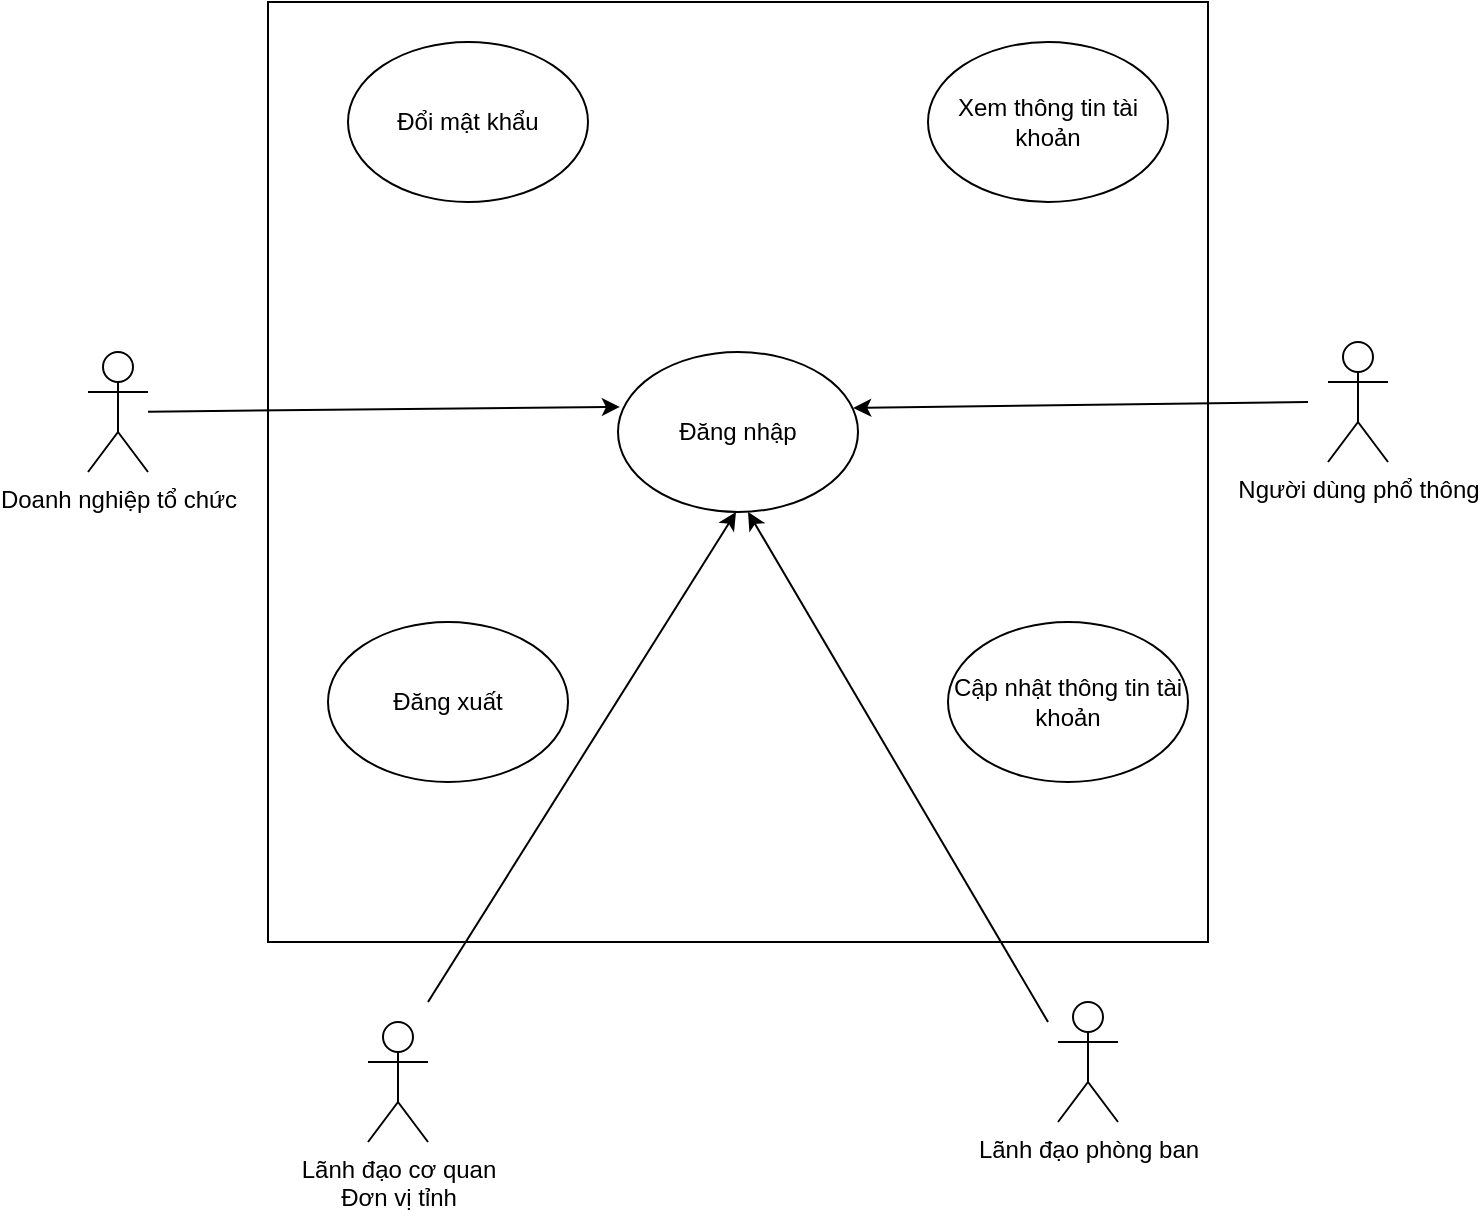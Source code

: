 <mxfile version="13.10.4" type="github">
  <diagram id="C5RBs43oDa-KdzZeNtuy" name="Page-1">
    <mxGraphModel dx="1422" dy="762" grid="1" gridSize="10" guides="1" tooltips="1" connect="1" arrows="1" fold="1" page="1" pageScale="1" pageWidth="827" pageHeight="1169" math="0" shadow="0">
      <root>
        <mxCell id="WIyWlLk6GJQsqaUBKTNV-0" />
        <mxCell id="WIyWlLk6GJQsqaUBKTNV-1" parent="WIyWlLk6GJQsqaUBKTNV-0" />
        <mxCell id="zd05yzLT6SPf3-q7v2C3-24" value="" style="whiteSpace=wrap;html=1;aspect=fixed;fontFamily=Helvetica;align=center;" vertex="1" parent="WIyWlLk6GJQsqaUBKTNV-1">
          <mxGeometry x="160" y="110" width="470" height="470" as="geometry" />
        </mxCell>
        <mxCell id="zd05yzLT6SPf3-q7v2C3-4" value="Đăng nhập" style="ellipse;whiteSpace=wrap;html=1;" vertex="1" parent="WIyWlLk6GJQsqaUBKTNV-1">
          <mxGeometry x="335" y="285" width="120" height="80" as="geometry" />
        </mxCell>
        <mxCell id="zd05yzLT6SPf3-q7v2C3-5" value="Cập nhật thông tin tài khoản" style="ellipse;whiteSpace=wrap;html=1;" vertex="1" parent="WIyWlLk6GJQsqaUBKTNV-1">
          <mxGeometry x="500" y="420" width="120" height="80" as="geometry" />
        </mxCell>
        <mxCell id="zd05yzLT6SPf3-q7v2C3-6" value="Đăng xuất" style="ellipse;whiteSpace=wrap;html=1;" vertex="1" parent="WIyWlLk6GJQsqaUBKTNV-1">
          <mxGeometry x="190" y="420" width="120" height="80" as="geometry" />
        </mxCell>
        <mxCell id="zd05yzLT6SPf3-q7v2C3-7" value="Đổi mật khẩu" style="ellipse;whiteSpace=wrap;html=1;" vertex="1" parent="WIyWlLk6GJQsqaUBKTNV-1">
          <mxGeometry x="200" y="130" width="120" height="80" as="geometry" />
        </mxCell>
        <mxCell id="zd05yzLT6SPf3-q7v2C3-8" value="Xem thông tin tài khoản" style="ellipse;whiteSpace=wrap;html=1;" vertex="1" parent="WIyWlLk6GJQsqaUBKTNV-1">
          <mxGeometry x="490" y="130" width="120" height="80" as="geometry" />
        </mxCell>
        <mxCell id="zd05yzLT6SPf3-q7v2C3-9" value="Người dùng phổ thông" style="shape=umlActor;verticalLabelPosition=bottom;verticalAlign=top;html=1;outlineConnect=0;" vertex="1" parent="WIyWlLk6GJQsqaUBKTNV-1">
          <mxGeometry x="690" y="280" width="30" height="60" as="geometry" />
        </mxCell>
        <mxCell id="zd05yzLT6SPf3-q7v2C3-10" value="Doanh nghiệp tổ chức" style="shape=umlActor;verticalLabelPosition=bottom;verticalAlign=top;html=1;outlineConnect=0;labelBorderColor=none;align=center;fontFamily=Helvetica;" vertex="1" parent="WIyWlLk6GJQsqaUBKTNV-1">
          <mxGeometry x="70" y="285" width="30" height="60" as="geometry" />
        </mxCell>
        <mxCell id="zd05yzLT6SPf3-q7v2C3-11" value="Lãnh đạo cơ quan&lt;br&gt;Đơn vị tỉnh" style="shape=umlActor;verticalLabelPosition=bottom;verticalAlign=top;html=1;outlineConnect=0;" vertex="1" parent="WIyWlLk6GJQsqaUBKTNV-1">
          <mxGeometry x="210" y="620" width="30" height="60" as="geometry" />
        </mxCell>
        <mxCell id="zd05yzLT6SPf3-q7v2C3-12" value="Lãnh đạo phòng ban" style="shape=umlActor;verticalLabelPosition=bottom;verticalAlign=top;html=1;outlineConnect=0;" vertex="1" parent="WIyWlLk6GJQsqaUBKTNV-1">
          <mxGeometry x="555" y="610" width="30" height="60" as="geometry" />
        </mxCell>
        <mxCell id="zd05yzLT6SPf3-q7v2C3-17" value="" style="endArrow=classic;html=1;fontFamily=Helvetica;" edge="1" parent="WIyWlLk6GJQsqaUBKTNV-1">
          <mxGeometry width="50" height="50" relative="1" as="geometry">
            <mxPoint x="550" y="620" as="sourcePoint" />
            <mxPoint x="400.003" y="365" as="targetPoint" />
          </mxGeometry>
        </mxCell>
        <mxCell id="zd05yzLT6SPf3-q7v2C3-18" value="" style="endArrow=classic;html=1;fontFamily=Helvetica;" edge="1" parent="WIyWlLk6GJQsqaUBKTNV-1">
          <mxGeometry width="50" height="50" relative="1" as="geometry">
            <mxPoint x="240" y="610" as="sourcePoint" />
            <mxPoint x="394" y="365" as="targetPoint" />
          </mxGeometry>
        </mxCell>
        <mxCell id="zd05yzLT6SPf3-q7v2C3-22" value="" style="endArrow=classic;html=1;fontFamily=Helvetica;entryX=0.008;entryY=0.343;entryDx=0;entryDy=0;entryPerimeter=0;" edge="1" parent="WIyWlLk6GJQsqaUBKTNV-1" source="zd05yzLT6SPf3-q7v2C3-10" target="zd05yzLT6SPf3-q7v2C3-4">
          <mxGeometry width="50" height="50" relative="1" as="geometry">
            <mxPoint x="160" y="310" as="sourcePoint" />
            <mxPoint x="550" y="470" as="targetPoint" />
          </mxGeometry>
        </mxCell>
        <mxCell id="zd05yzLT6SPf3-q7v2C3-23" value="" style="endArrow=classic;html=1;fontFamily=Helvetica;entryX=0.98;entryY=0.35;entryDx=0;entryDy=0;entryPerimeter=0;" edge="1" parent="WIyWlLk6GJQsqaUBKTNV-1" target="zd05yzLT6SPf3-q7v2C3-4">
          <mxGeometry width="50" height="50" relative="1" as="geometry">
            <mxPoint x="680" y="310" as="sourcePoint" />
            <mxPoint x="585" y="315" as="targetPoint" />
            <Array as="points" />
          </mxGeometry>
        </mxCell>
      </root>
    </mxGraphModel>
  </diagram>
</mxfile>
